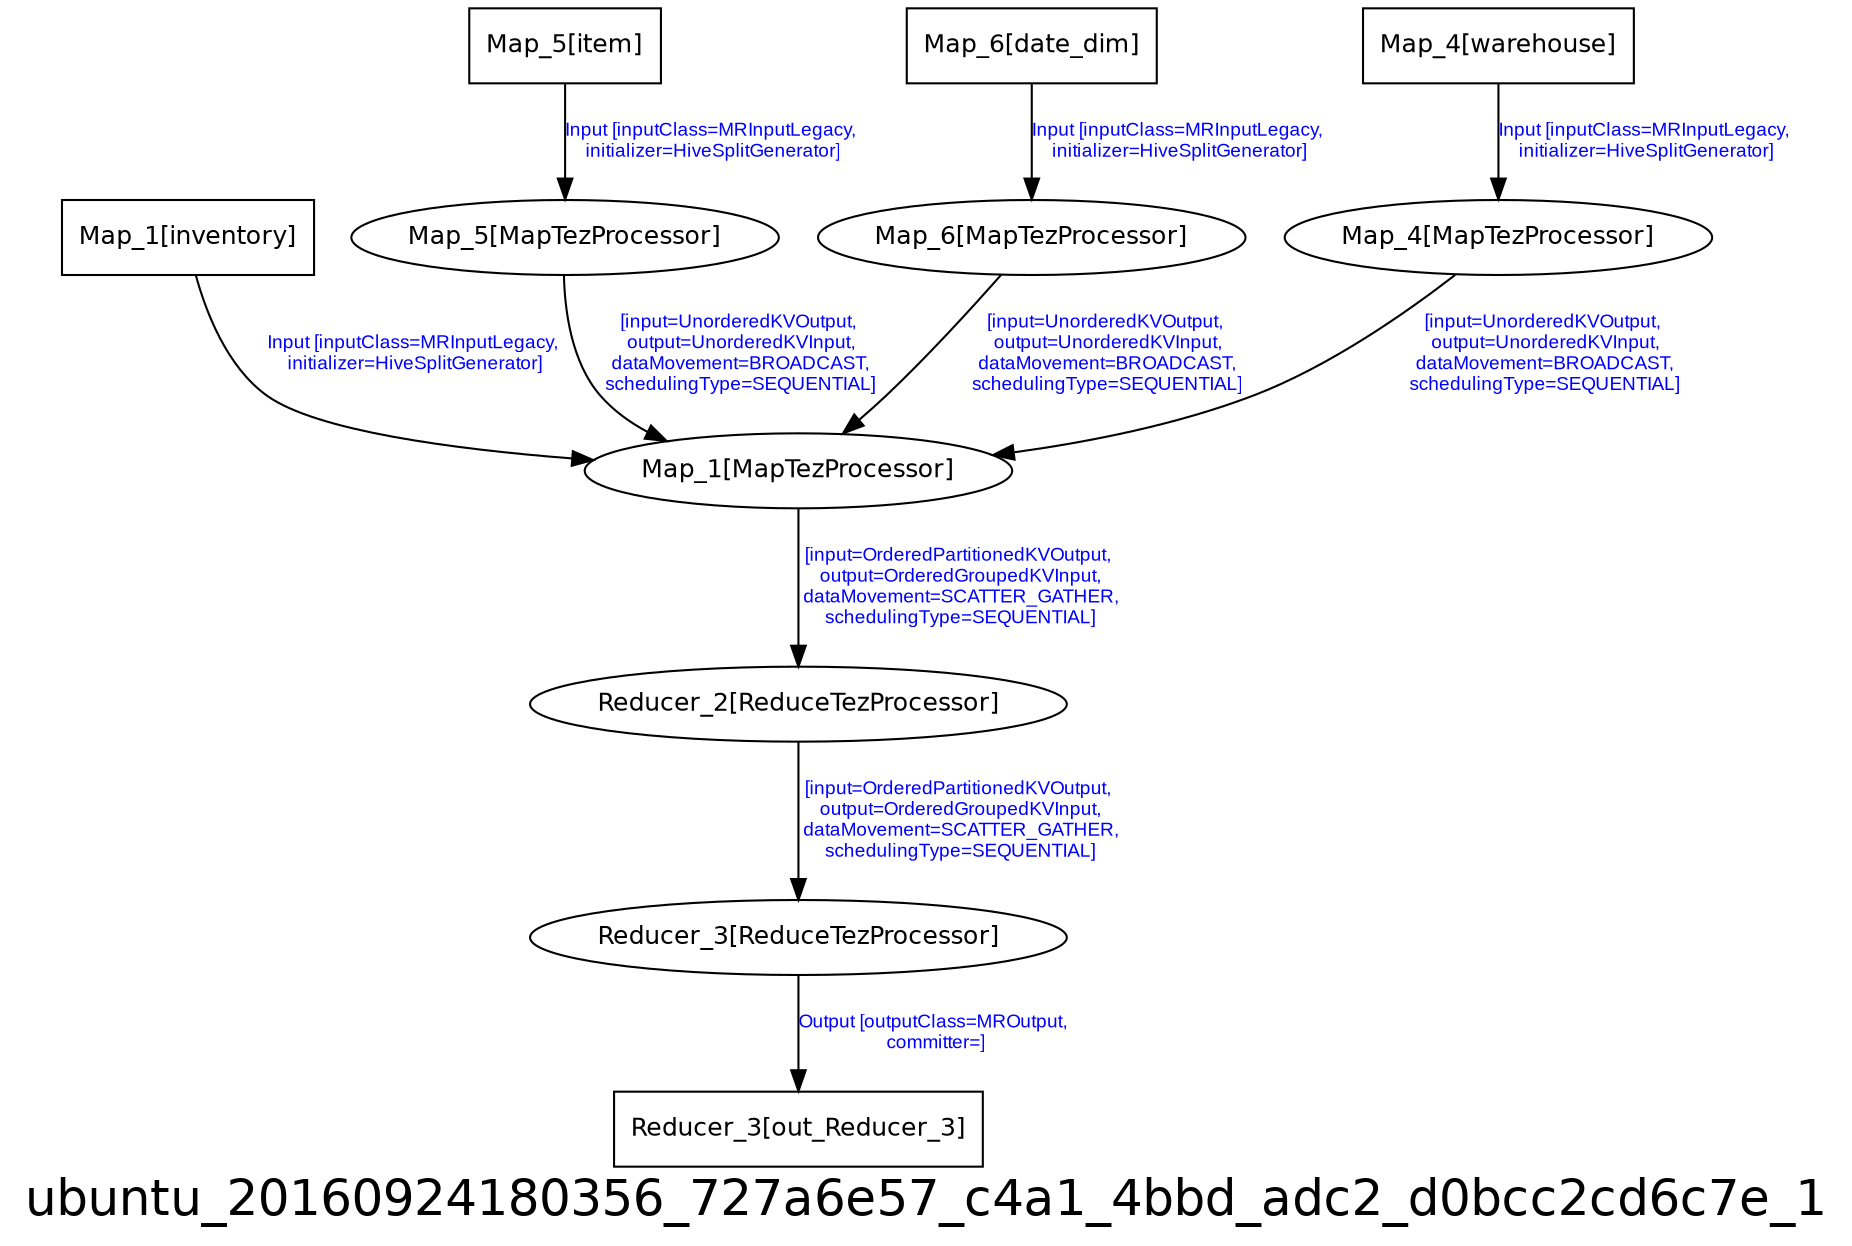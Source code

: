 digraph ubuntu_20160924180356_727a6e57_c4a1_4bbd_adc2_d0bcc2cd6c7e_1 {
graph [ label="ubuntu_20160924180356_727a6e57_c4a1_4bbd_adc2_d0bcc2cd6c7e_1", fontsize=24, fontname=Helvetica];
node [fontsize=12, fontname=Helvetica];
edge [fontsize=9, fontcolor=blue, fontname=Arial];
"ubuntu_20160924180356_727a6e57_c4a1_4bbd_adc2_d0bcc2cd6c7e_1.Map_1_inventory" [ label = "Map_1[inventory]", shape = "box" ];
"ubuntu_20160924180356_727a6e57_c4a1_4bbd_adc2_d0bcc2cd6c7e_1.Map_1_inventory" -> "ubuntu_20160924180356_727a6e57_c4a1_4bbd_adc2_d0bcc2cd6c7e_1.Map_1" [ label = "Input [inputClass=MRInputLegacy,\n initializer=HiveSplitGenerator]" ];
"ubuntu_20160924180356_727a6e57_c4a1_4bbd_adc2_d0bcc2cd6c7e_1.Map_1" [ label = "Map_1[MapTezProcessor]" ];
"ubuntu_20160924180356_727a6e57_c4a1_4bbd_adc2_d0bcc2cd6c7e_1.Map_1" -> "ubuntu_20160924180356_727a6e57_c4a1_4bbd_adc2_d0bcc2cd6c7e_1.Reducer_2" [ label = "[input=OrderedPartitionedKVOutput,\n output=OrderedGroupedKVInput,\n dataMovement=SCATTER_GATHER,\n schedulingType=SEQUENTIAL]" ];
"ubuntu_20160924180356_727a6e57_c4a1_4bbd_adc2_d0bcc2cd6c7e_1.Map_5_item" [ label = "Map_5[item]", shape = "box" ];
"ubuntu_20160924180356_727a6e57_c4a1_4bbd_adc2_d0bcc2cd6c7e_1.Map_5_item" -> "ubuntu_20160924180356_727a6e57_c4a1_4bbd_adc2_d0bcc2cd6c7e_1.Map_5" [ label = "Input [inputClass=MRInputLegacy,\n initializer=HiveSplitGenerator]" ];
"ubuntu_20160924180356_727a6e57_c4a1_4bbd_adc2_d0bcc2cd6c7e_1.Map_6" [ label = "Map_6[MapTezProcessor]" ];
"ubuntu_20160924180356_727a6e57_c4a1_4bbd_adc2_d0bcc2cd6c7e_1.Map_6" -> "ubuntu_20160924180356_727a6e57_c4a1_4bbd_adc2_d0bcc2cd6c7e_1.Map_1" [ label = "[input=UnorderedKVOutput,\n output=UnorderedKVInput,\n dataMovement=BROADCAST,\n schedulingType=SEQUENTIAL]" ];
"ubuntu_20160924180356_727a6e57_c4a1_4bbd_adc2_d0bcc2cd6c7e_1.Reducer_3" [ label = "Reducer_3[ReduceTezProcessor]" ];
"ubuntu_20160924180356_727a6e57_c4a1_4bbd_adc2_d0bcc2cd6c7e_1.Reducer_3" -> "ubuntu_20160924180356_727a6e57_c4a1_4bbd_adc2_d0bcc2cd6c7e_1.Reducer_3_out_Reducer_3" [ label = "Output [outputClass=MROutput,\n committer=]" ];
"ubuntu_20160924180356_727a6e57_c4a1_4bbd_adc2_d0bcc2cd6c7e_1.Reducer_2" [ label = "Reducer_2[ReduceTezProcessor]" ];
"ubuntu_20160924180356_727a6e57_c4a1_4bbd_adc2_d0bcc2cd6c7e_1.Reducer_2" -> "ubuntu_20160924180356_727a6e57_c4a1_4bbd_adc2_d0bcc2cd6c7e_1.Reducer_3" [ label = "[input=OrderedPartitionedKVOutput,\n output=OrderedGroupedKVInput,\n dataMovement=SCATTER_GATHER,\n schedulingType=SEQUENTIAL]" ];
"ubuntu_20160924180356_727a6e57_c4a1_4bbd_adc2_d0bcc2cd6c7e_1.Map_4" [ label = "Map_4[MapTezProcessor]" ];
"ubuntu_20160924180356_727a6e57_c4a1_4bbd_adc2_d0bcc2cd6c7e_1.Map_4" -> "ubuntu_20160924180356_727a6e57_c4a1_4bbd_adc2_d0bcc2cd6c7e_1.Map_1" [ label = "[input=UnorderedKVOutput,\n output=UnorderedKVInput,\n dataMovement=BROADCAST,\n schedulingType=SEQUENTIAL]" ];
"ubuntu_20160924180356_727a6e57_c4a1_4bbd_adc2_d0bcc2cd6c7e_1.Reducer_3_out_Reducer_3" [ label = "Reducer_3[out_Reducer_3]", shape = "box" ];
"ubuntu_20160924180356_727a6e57_c4a1_4bbd_adc2_d0bcc2cd6c7e_1.Map_4_warehouse" [ label = "Map_4[warehouse]", shape = "box" ];
"ubuntu_20160924180356_727a6e57_c4a1_4bbd_adc2_d0bcc2cd6c7e_1.Map_4_warehouse" -> "ubuntu_20160924180356_727a6e57_c4a1_4bbd_adc2_d0bcc2cd6c7e_1.Map_4" [ label = "Input [inputClass=MRInputLegacy,\n initializer=HiveSplitGenerator]" ];
"ubuntu_20160924180356_727a6e57_c4a1_4bbd_adc2_d0bcc2cd6c7e_1.Map_6_date_dim" [ label = "Map_6[date_dim]", shape = "box" ];
"ubuntu_20160924180356_727a6e57_c4a1_4bbd_adc2_d0bcc2cd6c7e_1.Map_6_date_dim" -> "ubuntu_20160924180356_727a6e57_c4a1_4bbd_adc2_d0bcc2cd6c7e_1.Map_6" [ label = "Input [inputClass=MRInputLegacy,\n initializer=HiveSplitGenerator]" ];
"ubuntu_20160924180356_727a6e57_c4a1_4bbd_adc2_d0bcc2cd6c7e_1.Map_5" [ label = "Map_5[MapTezProcessor]" ];
"ubuntu_20160924180356_727a6e57_c4a1_4bbd_adc2_d0bcc2cd6c7e_1.Map_5" -> "ubuntu_20160924180356_727a6e57_c4a1_4bbd_adc2_d0bcc2cd6c7e_1.Map_1" [ label = "[input=UnorderedKVOutput,\n output=UnorderedKVInput,\n dataMovement=BROADCAST,\n schedulingType=SEQUENTIAL]" ];
}
